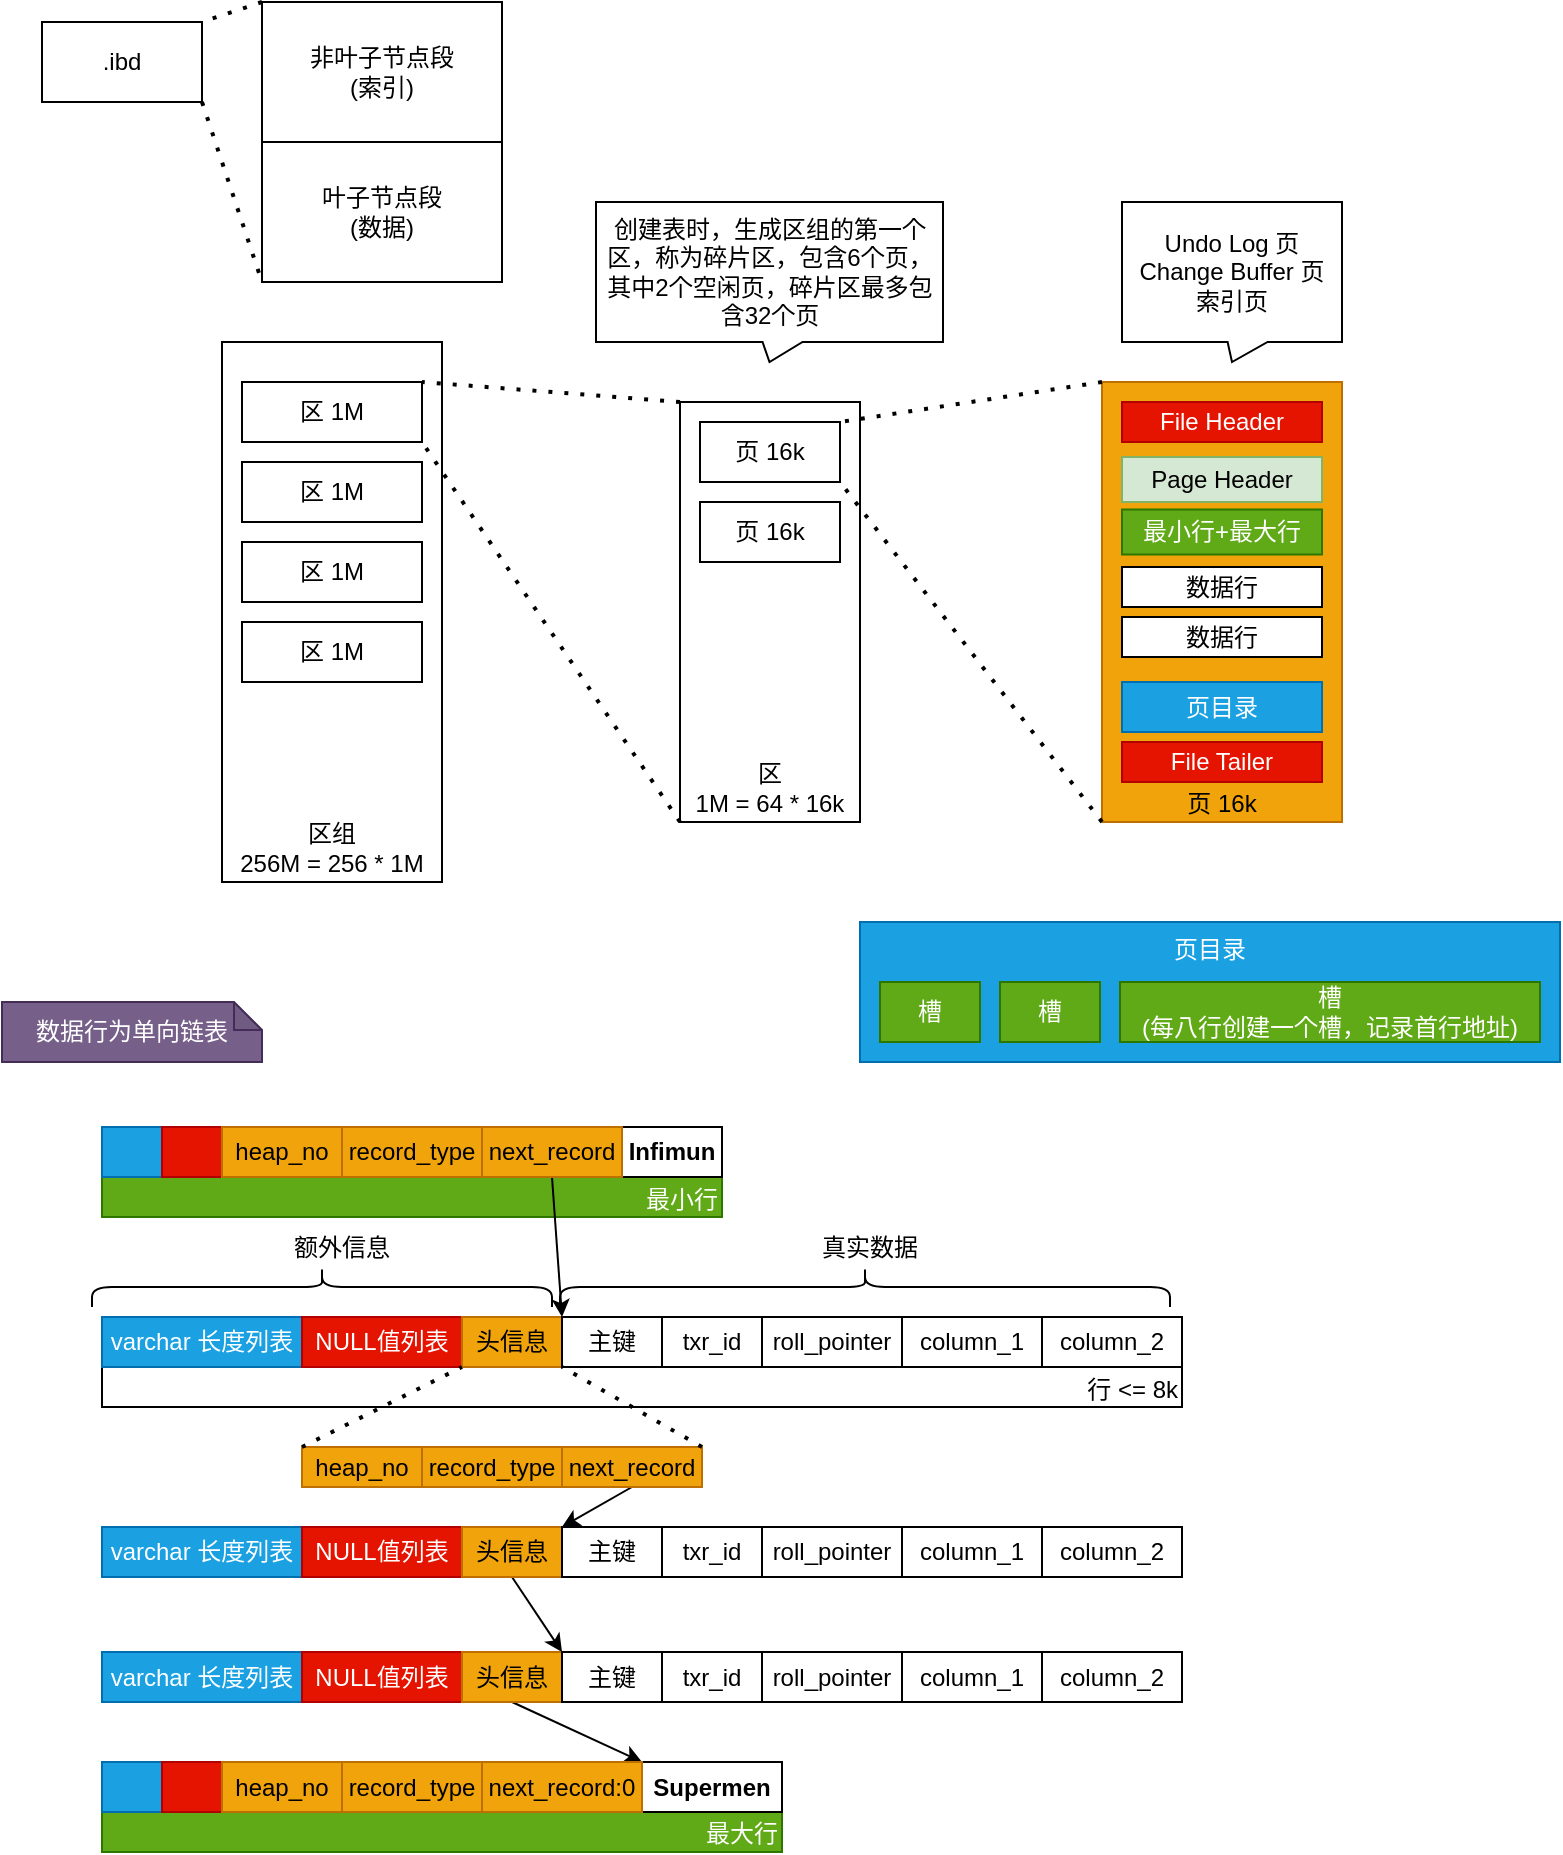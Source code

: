 <mxfile>
    <diagram id="6imPjK0WeU0khrKTVBG_" name="第 1 页">
        <mxGraphModel dx="638" dy="616" grid="1" gridSize="10" guides="1" tooltips="1" connect="1" arrows="1" fold="1" page="1" pageScale="1" pageWidth="827" pageHeight="1169" math="0" shadow="0">
            <root>
                <mxCell id="0"/>
                <mxCell id="1" parent="0"/>
                <mxCell id="10" value="区&lt;br&gt;1M = 64 * 16k" style="rounded=0;whiteSpace=wrap;html=1;verticalAlign=bottom;" parent="1" vertex="1">
                    <mxGeometry x="369" y="270" width="90" height="210" as="geometry"/>
                </mxCell>
                <mxCell id="2" value=".ibd" style="rounded=0;whiteSpace=wrap;html=1;" parent="1" vertex="1">
                    <mxGeometry x="50" y="80" width="80" height="40" as="geometry"/>
                </mxCell>
                <mxCell id="3" value="非叶子节点段&lt;br&gt;(索引)" style="rounded=0;whiteSpace=wrap;html=1;" parent="1" vertex="1">
                    <mxGeometry x="160" y="70" width="120" height="70" as="geometry"/>
                </mxCell>
                <mxCell id="4" value="叶子节点段&lt;br&gt;(数据)" style="rounded=0;whiteSpace=wrap;html=1;" parent="1" vertex="1">
                    <mxGeometry x="160" y="140" width="120" height="70" as="geometry"/>
                </mxCell>
                <mxCell id="5" value="区组 &lt;br&gt;256M = 256 * 1M" style="rounded=0;whiteSpace=wrap;html=1;verticalAlign=bottom;" parent="1" vertex="1">
                    <mxGeometry x="140" y="240" width="110" height="270" as="geometry"/>
                </mxCell>
                <mxCell id="6" value="区 1M" style="rounded=0;whiteSpace=wrap;html=1;" parent="1" vertex="1">
                    <mxGeometry x="150" y="260" width="90" height="30" as="geometry"/>
                </mxCell>
                <mxCell id="7" value="区 1M" style="rounded=0;whiteSpace=wrap;html=1;" parent="1" vertex="1">
                    <mxGeometry x="150" y="300" width="90" height="30" as="geometry"/>
                </mxCell>
                <mxCell id="8" value="页 16k" style="rounded=0;whiteSpace=wrap;html=1;" parent="1" vertex="1">
                    <mxGeometry x="379" y="280" width="70" height="30" as="geometry"/>
                </mxCell>
                <mxCell id="9" value="页 16k" style="rounded=0;whiteSpace=wrap;html=1;" parent="1" vertex="1">
                    <mxGeometry x="379" y="320" width="70" height="30" as="geometry"/>
                </mxCell>
                <mxCell id="11" value="" style="endArrow=none;dashed=1;html=1;dashPattern=1 3;strokeWidth=2;entryX=1;entryY=0;entryDx=0;entryDy=0;exitX=0;exitY=0;exitDx=0;exitDy=0;" parent="1" source="10" target="6" edge="1">
                    <mxGeometry width="50" height="50" relative="1" as="geometry">
                        <mxPoint x="100" y="550" as="sourcePoint"/>
                        <mxPoint x="150" y="500" as="targetPoint"/>
                    </mxGeometry>
                </mxCell>
                <mxCell id="12" value="" style="endArrow=none;dashed=1;html=1;dashPattern=1 3;strokeWidth=2;entryX=1;entryY=1;entryDx=0;entryDy=0;exitX=0;exitY=1;exitDx=0;exitDy=0;" parent="1" source="10" target="6" edge="1">
                    <mxGeometry width="50" height="50" relative="1" as="geometry">
                        <mxPoint x="220" y="270" as="sourcePoint"/>
                        <mxPoint x="170" y="290" as="targetPoint"/>
                    </mxGeometry>
                </mxCell>
                <mxCell id="13" value="区 1M" style="rounded=0;whiteSpace=wrap;html=1;" parent="1" vertex="1">
                    <mxGeometry x="150" y="340" width="90" height="30" as="geometry"/>
                </mxCell>
                <mxCell id="14" value="区 1M" style="rounded=0;whiteSpace=wrap;html=1;" parent="1" vertex="1">
                    <mxGeometry x="150" y="380" width="90" height="30" as="geometry"/>
                </mxCell>
                <mxCell id="19" value="页 16k" style="rounded=0;whiteSpace=wrap;html=1;verticalAlign=bottom;fillColor=#f0a30a;fontColor=#000000;strokeColor=#BD7000;" parent="1" vertex="1">
                    <mxGeometry x="580" y="260" width="120" height="220" as="geometry"/>
                </mxCell>
                <mxCell id="20" value="File Header" style="rounded=0;whiteSpace=wrap;html=1;fillColor=#e51400;fontColor=#ffffff;strokeColor=#B20000;" parent="1" vertex="1">
                    <mxGeometry x="590" y="270" width="100" height="20" as="geometry"/>
                </mxCell>
                <mxCell id="21" value="File Tailer" style="rounded=0;whiteSpace=wrap;html=1;fillColor=#e51400;fontColor=#ffffff;strokeColor=#B20000;" parent="1" vertex="1">
                    <mxGeometry x="590" y="440" width="100" height="20" as="geometry"/>
                </mxCell>
                <mxCell id="22" value="行 &amp;lt;= 8k" style="rounded=0;whiteSpace=wrap;html=1;verticalAlign=bottom;align=right;" parent="1" vertex="1">
                    <mxGeometry x="80" y="727.5" width="540" height="45" as="geometry"/>
                </mxCell>
                <mxCell id="23" value="数据行" style="rounded=0;whiteSpace=wrap;html=1;" parent="1" vertex="1">
                    <mxGeometry x="590" y="352.5" width="100" height="20" as="geometry"/>
                </mxCell>
                <mxCell id="24" value="数据行" style="rounded=0;whiteSpace=wrap;html=1;" parent="1" vertex="1">
                    <mxGeometry x="590" y="377.5" width="100" height="20" as="geometry"/>
                </mxCell>
                <mxCell id="27" value="创建表时，生成区组的第一个区，称为碎片区，包含6个页，其中2个空闲页，碎片区最多包含32个页" style="shape=callout;whiteSpace=wrap;html=1;perimeter=calloutPerimeter;size=10;position=0.48;position2=0.5;" parent="1" vertex="1">
                    <mxGeometry x="327" y="170" width="173.5" height="80" as="geometry"/>
                </mxCell>
                <mxCell id="28" value="" style="endArrow=none;dashed=1;html=1;dashPattern=1 3;strokeWidth=2;entryX=1;entryY=0;entryDx=0;entryDy=0;exitX=0;exitY=0;exitDx=0;exitDy=0;" parent="1" source="3" target="2" edge="1">
                    <mxGeometry width="50" height="50" relative="1" as="geometry">
                        <mxPoint x="110" y="310" as="sourcePoint"/>
                        <mxPoint x="160" y="260" as="targetPoint"/>
                    </mxGeometry>
                </mxCell>
                <mxCell id="29" value="" style="endArrow=none;dashed=1;html=1;dashPattern=1 3;strokeWidth=2;entryX=0;entryY=1;entryDx=0;entryDy=0;exitX=1;exitY=1;exitDx=0;exitDy=0;" parent="1" source="2" target="4" edge="1">
                    <mxGeometry width="50" height="50" relative="1" as="geometry">
                        <mxPoint x="170" y="80" as="sourcePoint"/>
                        <mxPoint x="140" y="90" as="targetPoint"/>
                    </mxGeometry>
                </mxCell>
                <mxCell id="30" value="" style="endArrow=none;dashed=1;html=1;dashPattern=1 3;strokeWidth=2;entryX=1;entryY=0;entryDx=0;entryDy=0;exitX=0;exitY=0;exitDx=0;exitDy=0;" parent="1" source="19" target="8" edge="1">
                    <mxGeometry width="50" height="50" relative="1" as="geometry">
                        <mxPoint x="250" y="600" as="sourcePoint"/>
                        <mxPoint x="300" y="550" as="targetPoint"/>
                    </mxGeometry>
                </mxCell>
                <mxCell id="31" value="" style="endArrow=none;dashed=1;html=1;dashPattern=1 3;strokeWidth=2;entryX=1;entryY=1;entryDx=0;entryDy=0;exitX=0;exitY=1;exitDx=0;exitDy=0;" parent="1" source="19" target="8" edge="1">
                    <mxGeometry width="50" height="50" relative="1" as="geometry">
                        <mxPoint x="310" y="280" as="sourcePoint"/>
                        <mxPoint x="250" y="290" as="targetPoint"/>
                    </mxGeometry>
                </mxCell>
                <mxCell id="33" value="Undo Log 页&lt;br&gt;Change Buffer 页&lt;br&gt;索引页" style="shape=callout;whiteSpace=wrap;html=1;perimeter=calloutPerimeter;size=10;position=0.48;position2=0.5;" parent="1" vertex="1">
                    <mxGeometry x="590" y="170" width="110" height="80" as="geometry"/>
                </mxCell>
                <mxCell id="34" value="varchar 长度列表" style="rounded=0;whiteSpace=wrap;html=1;fillColor=#1ba1e2;fontColor=#ffffff;strokeColor=#006EAF;" parent="1" vertex="1">
                    <mxGeometry x="80" y="727.5" width="100" height="25" as="geometry"/>
                </mxCell>
                <mxCell id="35" value="NULL值列表" style="rounded=0;whiteSpace=wrap;html=1;fillColor=#e51400;fontColor=#ffffff;strokeColor=#B20000;" parent="1" vertex="1">
                    <mxGeometry x="180" y="727.5" width="80" height="25" as="geometry"/>
                </mxCell>
                <mxCell id="36" value="头信息" style="rounded=0;whiteSpace=wrap;html=1;fillColor=#f0a30a;fontColor=#000000;strokeColor=#BD7000;" parent="1" vertex="1">
                    <mxGeometry x="260" y="727.5" width="50" height="25" as="geometry"/>
                </mxCell>
                <mxCell id="37" value="" style="shape=curlyBracket;whiteSpace=wrap;html=1;rounded=1;labelPosition=left;verticalLabelPosition=middle;align=right;verticalAlign=middle;rotation=90;" parent="1" vertex="1">
                    <mxGeometry x="180" y="597.5" width="20" height="230" as="geometry"/>
                </mxCell>
                <mxCell id="38" value="额外信息" style="text;html=1;strokeColor=none;fillColor=none;align=center;verticalAlign=middle;whiteSpace=wrap;rounded=0;" parent="1" vertex="1">
                    <mxGeometry x="170" y="677.5" width="60" height="30" as="geometry"/>
                </mxCell>
                <mxCell id="39" value="主键" style="rounded=0;whiteSpace=wrap;html=1;" parent="1" vertex="1">
                    <mxGeometry x="310" y="727.5" width="50" height="25" as="geometry"/>
                </mxCell>
                <mxCell id="40" value="" style="shape=curlyBracket;whiteSpace=wrap;html=1;rounded=1;labelPosition=left;verticalLabelPosition=middle;align=right;verticalAlign=middle;rotation=90;" parent="1" vertex="1">
                    <mxGeometry x="451.5" y="560" width="20" height="305" as="geometry"/>
                </mxCell>
                <mxCell id="41" value="真实数据" style="text;html=1;strokeColor=none;fillColor=none;align=center;verticalAlign=middle;whiteSpace=wrap;rounded=0;" parent="1" vertex="1">
                    <mxGeometry x="434" y="677.5" width="60" height="30" as="geometry"/>
                </mxCell>
                <mxCell id="42" value="txr_id" style="rounded=0;whiteSpace=wrap;html=1;" parent="1" vertex="1">
                    <mxGeometry x="360" y="727.5" width="50" height="25" as="geometry"/>
                </mxCell>
                <mxCell id="43" value="roll_pointer" style="rounded=0;whiteSpace=wrap;html=1;" parent="1" vertex="1">
                    <mxGeometry x="410" y="727.5" width="70" height="25" as="geometry"/>
                </mxCell>
                <mxCell id="44" value="column_1" style="rounded=0;whiteSpace=wrap;html=1;" parent="1" vertex="1">
                    <mxGeometry x="480" y="727.5" width="70" height="25" as="geometry"/>
                </mxCell>
                <mxCell id="46" value="column_2" style="rounded=0;whiteSpace=wrap;html=1;" parent="1" vertex="1">
                    <mxGeometry x="550" y="727.5" width="70" height="25" as="geometry"/>
                </mxCell>
                <mxCell id="47" value="varchar 长度列表" style="rounded=0;whiteSpace=wrap;html=1;fillColor=#1ba1e2;fontColor=#ffffff;strokeColor=#006EAF;" parent="1" vertex="1">
                    <mxGeometry x="80" y="832.5" width="100" height="25" as="geometry"/>
                </mxCell>
                <mxCell id="48" value="NULL值列表" style="rounded=0;whiteSpace=wrap;html=1;fillColor=#e51400;fontColor=#ffffff;strokeColor=#B20000;" parent="1" vertex="1">
                    <mxGeometry x="180" y="832.5" width="80" height="25" as="geometry"/>
                </mxCell>
                <mxCell id="64" style="edgeStyle=none;html=1;exitX=0.5;exitY=1;exitDx=0;exitDy=0;entryX=0;entryY=0;entryDx=0;entryDy=0;" parent="1" source="49" target="58" edge="1">
                    <mxGeometry relative="1" as="geometry"/>
                </mxCell>
                <mxCell id="49" value="头信息" style="rounded=0;whiteSpace=wrap;html=1;fillColor=#f0a30a;fontColor=#000000;strokeColor=#BD7000;" parent="1" vertex="1">
                    <mxGeometry x="260" y="832.5" width="50" height="25" as="geometry"/>
                </mxCell>
                <mxCell id="50" value="主键" style="rounded=0;whiteSpace=wrap;html=1;" parent="1" vertex="1">
                    <mxGeometry x="310" y="832.5" width="50" height="25" as="geometry"/>
                </mxCell>
                <mxCell id="51" value="txr_id" style="rounded=0;whiteSpace=wrap;html=1;" parent="1" vertex="1">
                    <mxGeometry x="360" y="832.5" width="50" height="25" as="geometry"/>
                </mxCell>
                <mxCell id="52" value="roll_pointer" style="rounded=0;whiteSpace=wrap;html=1;" parent="1" vertex="1">
                    <mxGeometry x="410" y="832.5" width="70" height="25" as="geometry"/>
                </mxCell>
                <mxCell id="53" value="column_1" style="rounded=0;whiteSpace=wrap;html=1;" parent="1" vertex="1">
                    <mxGeometry x="480" y="832.5" width="70" height="25" as="geometry"/>
                </mxCell>
                <mxCell id="54" value="column_2" style="rounded=0;whiteSpace=wrap;html=1;" parent="1" vertex="1">
                    <mxGeometry x="550" y="832.5" width="70" height="25" as="geometry"/>
                </mxCell>
                <mxCell id="55" value="varchar 长度列表" style="rounded=0;whiteSpace=wrap;html=1;fillColor=#1ba1e2;fontColor=#ffffff;strokeColor=#006EAF;" parent="1" vertex="1">
                    <mxGeometry x="80" y="895" width="100" height="25" as="geometry"/>
                </mxCell>
                <mxCell id="56" value="NULL值列表" style="rounded=0;whiteSpace=wrap;html=1;fillColor=#e51400;fontColor=#ffffff;strokeColor=#B20000;" parent="1" vertex="1">
                    <mxGeometry x="180" y="895" width="80" height="25" as="geometry"/>
                </mxCell>
                <mxCell id="95" style="edgeStyle=none;html=1;exitX=0.5;exitY=1;exitDx=0;exitDy=0;entryX=1;entryY=0;entryDx=0;entryDy=0;" parent="1" source="57" target="94" edge="1">
                    <mxGeometry relative="1" as="geometry"/>
                </mxCell>
                <mxCell id="57" value="头信息" style="rounded=0;whiteSpace=wrap;html=1;fillColor=#f0a30a;fontColor=#000000;strokeColor=#BD7000;" parent="1" vertex="1">
                    <mxGeometry x="260" y="895" width="50" height="25" as="geometry"/>
                </mxCell>
                <mxCell id="58" value="主键" style="rounded=0;whiteSpace=wrap;html=1;" parent="1" vertex="1">
                    <mxGeometry x="310" y="895" width="50" height="25" as="geometry"/>
                </mxCell>
                <mxCell id="59" value="txr_id" style="rounded=0;whiteSpace=wrap;html=1;" parent="1" vertex="1">
                    <mxGeometry x="360" y="895" width="50" height="25" as="geometry"/>
                </mxCell>
                <mxCell id="60" value="roll_pointer" style="rounded=0;whiteSpace=wrap;html=1;" parent="1" vertex="1">
                    <mxGeometry x="410" y="895" width="70" height="25" as="geometry"/>
                </mxCell>
                <mxCell id="61" value="column_1" style="rounded=0;whiteSpace=wrap;html=1;" parent="1" vertex="1">
                    <mxGeometry x="480" y="895" width="70" height="25" as="geometry"/>
                </mxCell>
                <mxCell id="62" value="column_2" style="rounded=0;whiteSpace=wrap;html=1;" parent="1" vertex="1">
                    <mxGeometry x="550" y="895" width="70" height="25" as="geometry"/>
                </mxCell>
                <mxCell id="65" value="heap_no" style="rounded=0;whiteSpace=wrap;html=1;fillColor=#f0a30a;fontColor=#000000;strokeColor=#BD7000;" parent="1" vertex="1">
                    <mxGeometry x="180" y="792.5" width="60" height="20" as="geometry"/>
                </mxCell>
                <mxCell id="66" value="record_type" style="rounded=0;whiteSpace=wrap;html=1;fillColor=#f0a30a;fontColor=#000000;strokeColor=#BD7000;" parent="1" vertex="1">
                    <mxGeometry x="240" y="792.5" width="70" height="20" as="geometry"/>
                </mxCell>
                <mxCell id="68" style="edgeStyle=none;html=1;exitX=0.5;exitY=1;exitDx=0;exitDy=0;entryX=0;entryY=0;entryDx=0;entryDy=0;" parent="1" source="67" target="50" edge="1">
                    <mxGeometry relative="1" as="geometry"/>
                </mxCell>
                <mxCell id="67" value="next_record" style="rounded=0;whiteSpace=wrap;html=1;fillColor=#f0a30a;fontColor=#000000;strokeColor=#BD7000;" parent="1" vertex="1">
                    <mxGeometry x="310" y="792.5" width="70" height="20" as="geometry"/>
                </mxCell>
                <mxCell id="69" value="" style="endArrow=none;dashed=1;html=1;dashPattern=1 3;strokeWidth=2;entryX=0;entryY=1;entryDx=0;entryDy=0;exitX=0;exitY=0;exitDx=0;exitDy=0;" parent="1" source="65" target="36" edge="1">
                    <mxGeometry width="50" height="50" relative="1" as="geometry">
                        <mxPoint x="270" y="682.5" as="sourcePoint"/>
                        <mxPoint x="320" y="632.5" as="targetPoint"/>
                    </mxGeometry>
                </mxCell>
                <mxCell id="70" value="" style="endArrow=none;dashed=1;html=1;dashPattern=1 3;strokeWidth=2;entryX=0;entryY=1;entryDx=0;entryDy=0;exitX=1;exitY=0;exitDx=0;exitDy=0;" parent="1" source="67" target="39" edge="1">
                    <mxGeometry width="50" height="50" relative="1" as="geometry">
                        <mxPoint x="280" y="682.5" as="sourcePoint"/>
                        <mxPoint x="330" y="632.5" as="targetPoint"/>
                    </mxGeometry>
                </mxCell>
                <mxCell id="71" value="最小行" style="rounded=0;whiteSpace=wrap;html=1;verticalAlign=bottom;align=right;fillColor=#60a917;fontColor=#ffffff;strokeColor=#2D7600;" parent="1" vertex="1">
                    <mxGeometry x="80" y="632.5" width="310" height="45" as="geometry"/>
                </mxCell>
                <mxCell id="72" value="&amp;nbsp;" style="rounded=0;whiteSpace=wrap;html=1;fillColor=#1ba1e2;fontColor=#ffffff;strokeColor=#006EAF;" parent="1" vertex="1">
                    <mxGeometry x="80" y="632.5" width="30" height="25" as="geometry"/>
                </mxCell>
                <mxCell id="73" value="" style="rounded=0;whiteSpace=wrap;html=1;fillColor=#e51400;fontColor=#ffffff;strokeColor=#B20000;" parent="1" vertex="1">
                    <mxGeometry x="110" y="632.5" width="30" height="25" as="geometry"/>
                </mxCell>
                <mxCell id="77" value="Infimun" style="rounded=0;whiteSpace=wrap;html=1;fontStyle=1" parent="1" vertex="1">
                    <mxGeometry x="340" y="632.5" width="50" height="25" as="geometry"/>
                </mxCell>
                <mxCell id="84" value="heap_no" style="rounded=0;whiteSpace=wrap;html=1;fillColor=#f0a30a;fontColor=#000000;strokeColor=#BD7000;" parent="1" vertex="1">
                    <mxGeometry x="140" y="632.5" width="60" height="25" as="geometry"/>
                </mxCell>
                <mxCell id="85" value="record_type" style="rounded=0;whiteSpace=wrap;html=1;fillColor=#f0a30a;fontColor=#000000;strokeColor=#BD7000;" parent="1" vertex="1">
                    <mxGeometry x="200" y="632.5" width="70" height="25" as="geometry"/>
                </mxCell>
                <mxCell id="87" style="edgeStyle=none;html=1;exitX=0.5;exitY=1;exitDx=0;exitDy=0;entryX=0;entryY=0;entryDx=0;entryDy=0;" parent="1" source="86" target="39" edge="1">
                    <mxGeometry relative="1" as="geometry"/>
                </mxCell>
                <mxCell id="86" value="next_record" style="rounded=0;whiteSpace=wrap;html=1;fillColor=#f0a30a;fontColor=#000000;strokeColor=#BD7000;" parent="1" vertex="1">
                    <mxGeometry x="270" y="632.5" width="70" height="25" as="geometry"/>
                </mxCell>
                <mxCell id="88" value="最大行" style="rounded=0;whiteSpace=wrap;html=1;verticalAlign=bottom;align=right;fillColor=#60a917;fontColor=#ffffff;strokeColor=#2D7600;" parent="1" vertex="1">
                    <mxGeometry x="80" y="950" width="340" height="45" as="geometry"/>
                </mxCell>
                <mxCell id="89" value="&amp;nbsp;" style="rounded=0;whiteSpace=wrap;html=1;fillColor=#1ba1e2;fontColor=#ffffff;strokeColor=#006EAF;" parent="1" vertex="1">
                    <mxGeometry x="80" y="950" width="30" height="25" as="geometry"/>
                </mxCell>
                <mxCell id="90" value="" style="rounded=0;whiteSpace=wrap;html=1;fillColor=#e51400;fontColor=#ffffff;strokeColor=#B20000;" parent="1" vertex="1">
                    <mxGeometry x="110" y="950" width="30" height="25" as="geometry"/>
                </mxCell>
                <mxCell id="91" value="Supermen" style="rounded=0;whiteSpace=wrap;html=1;fontStyle=1" parent="1" vertex="1">
                    <mxGeometry x="350" y="950" width="70" height="25" as="geometry"/>
                </mxCell>
                <mxCell id="92" value="heap_no" style="rounded=0;whiteSpace=wrap;html=1;fillColor=#f0a30a;fontColor=#000000;strokeColor=#BD7000;" parent="1" vertex="1">
                    <mxGeometry x="140" y="950" width="60" height="25" as="geometry"/>
                </mxCell>
                <mxCell id="93" value="record_type" style="rounded=0;whiteSpace=wrap;html=1;fillColor=#f0a30a;fontColor=#000000;strokeColor=#BD7000;" parent="1" vertex="1">
                    <mxGeometry x="200" y="950" width="70" height="25" as="geometry"/>
                </mxCell>
                <mxCell id="94" value="next_record:0" style="rounded=0;whiteSpace=wrap;html=1;fillColor=#f0a30a;fontColor=#000000;strokeColor=#BD7000;" parent="1" vertex="1">
                    <mxGeometry x="270" y="950" width="80" height="25" as="geometry"/>
                </mxCell>
                <mxCell id="96" value="最小行+最大行" style="rounded=0;whiteSpace=wrap;html=1;fillColor=#60a917;fontColor=#ffffff;strokeColor=#2D7600;" parent="1" vertex="1">
                    <mxGeometry x="590" y="323.75" width="100" height="22.5" as="geometry"/>
                </mxCell>
                <mxCell id="97" value="数据行为单向链表" style="shape=note;whiteSpace=wrap;html=1;backgroundOutline=1;darkOpacity=0.05;size=14;fillColor=#76608a;fontColor=#ffffff;strokeColor=#432D57;" parent="1" vertex="1">
                    <mxGeometry x="30" y="570" width="130" height="30" as="geometry"/>
                </mxCell>
                <mxCell id="98" value="页目录" style="rounded=0;whiteSpace=wrap;html=1;fillColor=#1ba1e2;fontColor=#ffffff;strokeColor=#006EAF;" parent="1" vertex="1">
                    <mxGeometry x="590" y="410" width="100" height="25" as="geometry"/>
                </mxCell>
                <mxCell id="99" value="页目录" style="rounded=0;whiteSpace=wrap;html=1;fillColor=#1ba1e2;fontColor=#ffffff;strokeColor=#006EAF;verticalAlign=top;" parent="1" vertex="1">
                    <mxGeometry x="459" y="530" width="350" height="70" as="geometry"/>
                </mxCell>
                <mxCell id="100" value="槽&lt;br&gt;(每八行创建一个槽，记录首行地址)" style="rounded=0;whiteSpace=wrap;html=1;fillColor=#60a917;fontColor=#ffffff;strokeColor=#2D7600;" parent="1" vertex="1">
                    <mxGeometry x="589" y="560" width="210" height="30" as="geometry"/>
                </mxCell>
                <mxCell id="101" value="槽" style="rounded=0;whiteSpace=wrap;html=1;fillColor=#60a917;fontColor=#ffffff;strokeColor=#2D7600;" parent="1" vertex="1">
                    <mxGeometry x="529" y="560" width="50" height="30" as="geometry"/>
                </mxCell>
                <mxCell id="102" value="槽" style="rounded=0;whiteSpace=wrap;html=1;fillColor=#60a917;fontColor=#ffffff;strokeColor=#2D7600;" parent="1" vertex="1">
                    <mxGeometry x="469" y="560" width="50" height="30" as="geometry"/>
                </mxCell>
                <mxCell id="104" value="Page Header" style="rounded=0;whiteSpace=wrap;html=1;fillColor=#d5e8d4;strokeColor=#82b366;" parent="1" vertex="1">
                    <mxGeometry x="590" y="297.5" width="100" height="22.5" as="geometry"/>
                </mxCell>
            </root>
        </mxGraphModel>
    </diagram>
</mxfile>